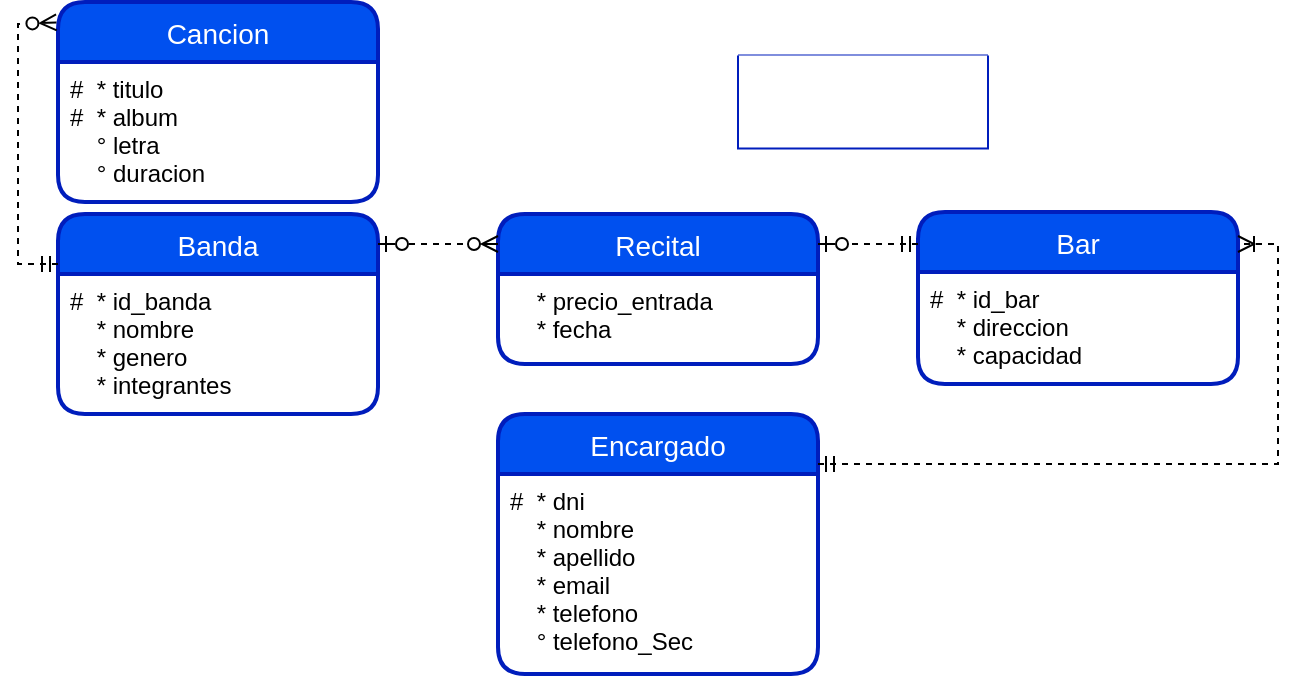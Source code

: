 <mxfile version="20.0.1" type="device"><diagram id="C5RBs43oDa-KdzZeNtuy" name="Page-1"><mxGraphModel dx="898" dy="426" grid="1" gridSize="10" guides="1" tooltips="1" connect="1" arrows="1" fold="1" page="1" pageScale="1" pageWidth="827" pageHeight="1169" math="0" shadow="0"><root><mxCell id="WIyWlLk6GJQsqaUBKTNV-0"/><mxCell id="WIyWlLk6GJQsqaUBKTNV-1" parent="WIyWlLk6GJQsqaUBKTNV-0"/><mxCell id="8HKm7jZn4bXrtJYKDOQf-0" value="Cancion" style="swimlane;childLayout=stackLayout;horizontal=1;startSize=30;horizontalStack=0;rounded=1;fontSize=14;fontStyle=0;strokeWidth=2;resizeParent=0;resizeLast=1;shadow=0;dashed=0;align=center;fillColor=#0050ef;fontColor=#ffffff;strokeColor=#001DBC;" parent="WIyWlLk6GJQsqaUBKTNV-1" vertex="1"><mxGeometry x="90" y="129" width="160" height="100" as="geometry"/></mxCell><mxCell id="8HKm7jZn4bXrtJYKDOQf-1" value="#  * titulo&#10;#  * album&#10;    ° letra&#10;    ° duracion&#10;" style="align=left;strokeColor=none;fillColor=none;spacingLeft=4;fontSize=12;verticalAlign=top;resizable=0;rotatable=0;part=1;" parent="8HKm7jZn4bXrtJYKDOQf-0" vertex="1"><mxGeometry y="30" width="160" height="70" as="geometry"/></mxCell><mxCell id="8HKm7jZn4bXrtJYKDOQf-2" value="Banda" style="swimlane;childLayout=stackLayout;horizontal=1;startSize=30;horizontalStack=0;rounded=1;fontSize=14;fontStyle=0;strokeWidth=2;resizeParent=0;resizeLast=1;shadow=0;dashed=0;align=center;fillColor=#0050ef;fontColor=#ffffff;strokeColor=#001DBC;" parent="WIyWlLk6GJQsqaUBKTNV-1" vertex="1"><mxGeometry x="90" y="235" width="160" height="100" as="geometry"/></mxCell><mxCell id="8HKm7jZn4bXrtJYKDOQf-3" value="#  * id_banda&#10;    * nombre&#10;    * genero&#10;    * integrantes&#10;" style="align=left;strokeColor=none;fillColor=none;spacingLeft=4;fontSize=12;verticalAlign=top;resizable=0;rotatable=0;part=1;" parent="8HKm7jZn4bXrtJYKDOQf-2" vertex="1"><mxGeometry y="30" width="160" height="70" as="geometry"/></mxCell><mxCell id="8HKm7jZn4bXrtJYKDOQf-7" value="Recital" style="swimlane;childLayout=stackLayout;horizontal=1;startSize=30;horizontalStack=0;rounded=1;fontSize=14;fontStyle=0;strokeWidth=2;resizeParent=0;resizeLast=1;shadow=0;dashed=0;align=center;fillColor=#0050ef;fontColor=#ffffff;strokeColor=#001DBC;" parent="WIyWlLk6GJQsqaUBKTNV-1" vertex="1"><mxGeometry x="310" y="235" width="160" height="75" as="geometry"/></mxCell><mxCell id="8HKm7jZn4bXrtJYKDOQf-8" value="    * precio_entrada&#10;    * fecha&#10;" style="align=left;strokeColor=none;fillColor=none;spacingLeft=4;fontSize=12;verticalAlign=top;resizable=0;rotatable=0;part=1;" parent="8HKm7jZn4bXrtJYKDOQf-7" vertex="1"><mxGeometry y="30" width="160" height="45" as="geometry"/></mxCell><mxCell id="8HKm7jZn4bXrtJYKDOQf-11" value="Bar" style="swimlane;childLayout=stackLayout;horizontal=1;startSize=30;horizontalStack=0;rounded=1;fontSize=14;fontStyle=0;strokeWidth=2;resizeParent=0;resizeLast=1;shadow=0;dashed=0;align=center;fillColor=#0050ef;fontColor=#ffffff;strokeColor=#001DBC;" parent="WIyWlLk6GJQsqaUBKTNV-1" vertex="1"><mxGeometry x="520" y="234" width="160" height="86" as="geometry"/></mxCell><mxCell id="8HKm7jZn4bXrtJYKDOQf-12" value="#  * id_bar&#10;    * direccion&#10;    * capacidad" style="align=left;strokeColor=none;fillColor=none;spacingLeft=4;fontSize=12;verticalAlign=top;resizable=0;rotatable=0;part=1;" parent="8HKm7jZn4bXrtJYKDOQf-11" vertex="1"><mxGeometry y="30" width="160" height="56" as="geometry"/></mxCell><mxCell id="8HKm7jZn4bXrtJYKDOQf-13" value="Encargado" style="swimlane;childLayout=stackLayout;horizontal=1;startSize=30;horizontalStack=0;rounded=1;fontSize=14;fontStyle=0;strokeWidth=2;resizeParent=0;resizeLast=1;shadow=0;dashed=0;align=center;fillColor=#0050ef;fontColor=#ffffff;strokeColor=#001DBC;" parent="WIyWlLk6GJQsqaUBKTNV-1" vertex="1"><mxGeometry x="310" y="335" width="160" height="130" as="geometry"/></mxCell><mxCell id="8HKm7jZn4bXrtJYKDOQf-14" value="#  * dni&#10;    * nombre&#10;    * apellido&#10;    * email&#10;    * telefono&#10;    ° telefono_Sec" style="align=left;strokeColor=none;fillColor=none;spacingLeft=4;fontSize=12;verticalAlign=top;resizable=0;rotatable=0;part=1;" parent="8HKm7jZn4bXrtJYKDOQf-13" vertex="1"><mxGeometry y="30" width="160" height="100" as="geometry"/></mxCell><mxCell id="8HKm7jZn4bXrtJYKDOQf-17" value="" style="edgeStyle=entityRelationEdgeStyle;fontSize=12;html=1;endArrow=ERzeroToMany;endFill=0;rounded=0;startArrow=ERzeroToOne;startFill=0;dashed=1;" parent="WIyWlLk6GJQsqaUBKTNV-1" edge="1"><mxGeometry width="100" height="100" relative="1" as="geometry"><mxPoint x="250" y="250" as="sourcePoint"/><mxPoint x="310" y="250" as="targetPoint"/></mxGeometry></mxCell><mxCell id="8HKm7jZn4bXrtJYKDOQf-20" value="" style="endArrow=ERzeroToMany;html=1;rounded=0;exitX=0;exitY=0.25;exitDx=0;exitDy=0;endFill=0;startArrow=ERmandOne;startFill=0;dashed=1;entryX=-0.005;entryY=0.102;entryDx=0;entryDy=0;entryPerimeter=0;" parent="WIyWlLk6GJQsqaUBKTNV-1" source="8HKm7jZn4bXrtJYKDOQf-2" target="8HKm7jZn4bXrtJYKDOQf-0" edge="1"><mxGeometry relative="1" as="geometry"><mxPoint x="300" y="230" as="sourcePoint"/><mxPoint x="90" y="130" as="targetPoint"/><Array as="points"><mxPoint x="70" y="260"/><mxPoint x="70" y="140"/></Array></mxGeometry></mxCell><mxCell id="8HKm7jZn4bXrtJYKDOQf-22" value="" style="endArrow=ERoneToMany;html=1;rounded=0;endFill=0;startArrow=ERmandOne;startFill=0;dashed=1;" parent="WIyWlLk6GJQsqaUBKTNV-1" edge="1"><mxGeometry relative="1" as="geometry"><mxPoint x="470" y="360" as="sourcePoint"/><mxPoint x="680" y="250" as="targetPoint"/><Array as="points"><mxPoint x="700" y="360"/><mxPoint x="700" y="250"/></Array></mxGeometry></mxCell><mxCell id="8HKm7jZn4bXrtJYKDOQf-25" value="" style="endArrow=ERzeroToOne;html=1;rounded=0;endFill=0;startArrow=ERmandOne;startFill=0;dashed=1;" parent="WIyWlLk6GJQsqaUBKTNV-1" edge="1"><mxGeometry relative="1" as="geometry"><mxPoint x="520" y="250" as="sourcePoint"/><mxPoint x="470" y="250" as="targetPoint"/><Array as="points"><mxPoint x="500" y="250"/></Array></mxGeometry></mxCell><mxCell id="m4kuCX2SHkx7Bs4I-VZG-2" value="" style="swimlane;startSize=0;fontFamily=Helvetica;fontSize=13;fillColor=#0050ef;fontColor=#ffffff;strokeColor=#001DBC;swimlaneFillColor=default;fontStyle=0" vertex="1" parent="WIyWlLk6GJQsqaUBKTNV-1"><mxGeometry x="430" y="155.75" width="125" height="46.5" as="geometry"/></mxCell><mxCell id="m4kuCX2SHkx7Bs4I-VZG-3" value="&lt;font style=&quot;font-size: 12px;&quot;&gt;&lt;span style=&quot;color: rgb(255, 255, 255);&quot;&gt;# =&amp;nbsp;&lt;/span&gt;&lt;span style=&quot;color: rgb(255, 255, 255);&quot;&gt;primary key&lt;/span&gt;&lt;span style=&quot;color: rgb(255, 255, 255);&quot;&gt;&lt;br&gt;* = atributo obligatorio&amp;nbsp;&lt;/span&gt;&lt;br style=&quot;padding: 0px; margin: 0px; color: rgb(255, 255, 255);&quot;&gt;&lt;span style=&quot;color: rgb(255, 255, 255);&quot;&gt;° = atributo opcional&lt;/span&gt;&lt;/font&gt;" style="text;html=1;align=left;verticalAlign=middle;resizable=0;points=[];autosize=1;strokeColor=none;fillColor=none;fontSize=13;fontFamily=Helvetica;" vertex="1" parent="m4kuCX2SHkx7Bs4I-VZG-2"><mxGeometry y="-1.75" width="140" height="50" as="geometry"/></mxCell></root></mxGraphModel></diagram></mxfile>